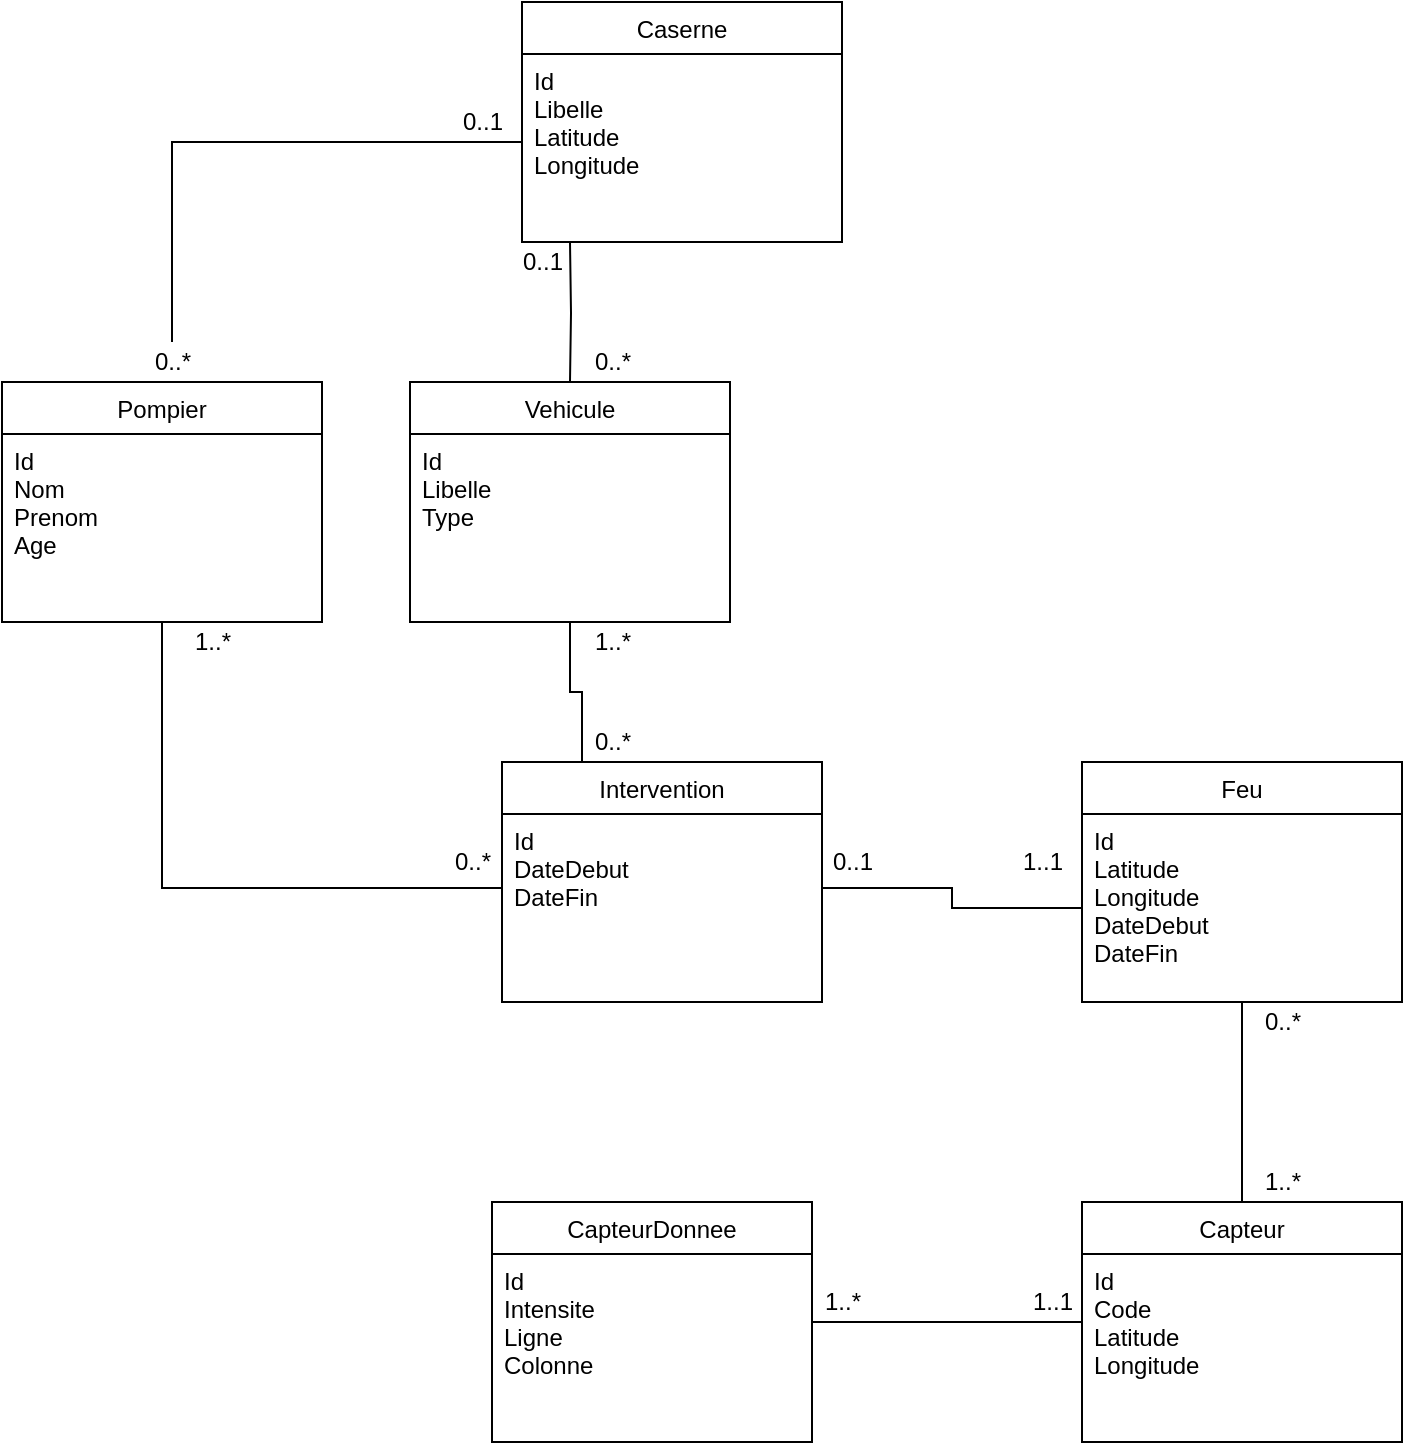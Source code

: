 <mxfile version="15.9.1" type="device"><diagram id="C5RBs43oDa-KdzZeNtuy" name="Page-1"><mxGraphModel dx="1102" dy="600" grid="1" gridSize="10" guides="1" tooltips="1" connect="1" arrows="1" fold="1" page="1" pageScale="1" pageWidth="827" pageHeight="1169" math="0" shadow="0"><root><mxCell id="WIyWlLk6GJQsqaUBKTNV-0"/><mxCell id="WIyWlLk6GJQsqaUBKTNV-1" parent="WIyWlLk6GJQsqaUBKTNV-0"/><mxCell id="ywGfbvfguBnjxnH3QuJ8-5" style="edgeStyle=orthogonalEdgeStyle;rounded=0;orthogonalLoop=1;jettySize=auto;html=1;entryX=0.5;entryY=0;entryDx=0;entryDy=0;endArrow=none;endFill=0;startArrow=none;" edge="1" parent="WIyWlLk6GJQsqaUBKTNV-1" source="ywGfbvfguBnjxnH3QuJ8-8" target="ywGfbvfguBnjxnH3QuJ8-3"><mxGeometry relative="1" as="geometry"/></mxCell><mxCell id="ywGfbvfguBnjxnH3QuJ8-6" style="edgeStyle=orthogonalEdgeStyle;rounded=0;orthogonalLoop=1;jettySize=auto;html=1;entryX=0.5;entryY=0;entryDx=0;entryDy=0;endArrow=none;endFill=0;" edge="1" parent="WIyWlLk6GJQsqaUBKTNV-1" target="ywGfbvfguBnjxnH3QuJ8-1"><mxGeometry relative="1" as="geometry"><mxPoint x="334" y="240" as="sourcePoint"/></mxGeometry></mxCell><mxCell id="zkfFHV4jXpPFQw0GAbJ--6" value="Caserne" style="swimlane;fontStyle=0;align=center;verticalAlign=top;childLayout=stackLayout;horizontal=1;startSize=26;horizontalStack=0;resizeParent=1;resizeLast=0;collapsible=1;marginBottom=0;rounded=0;shadow=0;strokeWidth=1;" parent="WIyWlLk6GJQsqaUBKTNV-1" vertex="1"><mxGeometry x="310" y="120" width="160" height="120" as="geometry"><mxRectangle x="130" y="380" width="160" height="26" as="alternateBounds"/></mxGeometry></mxCell><mxCell id="zkfFHV4jXpPFQw0GAbJ--7" value="Id&#xA;Libelle&#xA;Latitude&#xA;Longitude&#xA;" style="text;align=left;verticalAlign=top;spacingLeft=4;spacingRight=4;overflow=hidden;rotatable=0;points=[[0,0.5],[1,0.5]];portConstraint=eastwest;" parent="zkfFHV4jXpPFQw0GAbJ--6" vertex="1"><mxGeometry y="26" width="160" height="74" as="geometry"/></mxCell><mxCell id="ywGfbvfguBnjxnH3QuJ8-1" value="Vehicule" style="swimlane;fontStyle=0;align=center;verticalAlign=top;childLayout=stackLayout;horizontal=1;startSize=26;horizontalStack=0;resizeParent=1;resizeLast=0;collapsible=1;marginBottom=0;rounded=0;shadow=0;strokeWidth=1;" vertex="1" parent="WIyWlLk6GJQsqaUBKTNV-1"><mxGeometry x="254" y="310" width="160" height="120" as="geometry"><mxRectangle x="130" y="380" width="160" height="26" as="alternateBounds"/></mxGeometry></mxCell><mxCell id="ywGfbvfguBnjxnH3QuJ8-2" value="Id&#xA;Libelle&#xA;Type&#xA;&#xA;" style="text;align=left;verticalAlign=top;spacingLeft=4;spacingRight=4;overflow=hidden;rotatable=0;points=[[0,0.5],[1,0.5]];portConstraint=eastwest;" vertex="1" parent="ywGfbvfguBnjxnH3QuJ8-1"><mxGeometry y="26" width="160" height="74" as="geometry"/></mxCell><mxCell id="ywGfbvfguBnjxnH3QuJ8-3" value="Pompier" style="swimlane;fontStyle=0;align=center;verticalAlign=top;childLayout=stackLayout;horizontal=1;startSize=26;horizontalStack=0;resizeParent=1;resizeLast=0;collapsible=1;marginBottom=0;rounded=0;shadow=0;strokeWidth=1;" vertex="1" parent="WIyWlLk6GJQsqaUBKTNV-1"><mxGeometry x="50" y="310" width="160" height="120" as="geometry"><mxRectangle x="130" y="380" width="160" height="26" as="alternateBounds"/></mxGeometry></mxCell><mxCell id="ywGfbvfguBnjxnH3QuJ8-4" value="Id&#xA;Nom&#xA;Prenom&#xA;Age&#xA;&#xA;" style="text;align=left;verticalAlign=top;spacingLeft=4;spacingRight=4;overflow=hidden;rotatable=0;points=[[0,0.5],[1,0.5]];portConstraint=eastwest;" vertex="1" parent="ywGfbvfguBnjxnH3QuJ8-3"><mxGeometry y="26" width="160" height="74" as="geometry"/></mxCell><mxCell id="ywGfbvfguBnjxnH3QuJ8-9" value="0..*" style="text;html=1;align=center;verticalAlign=middle;resizable=0;points=[];autosize=1;strokeColor=none;fillColor=none;" vertex="1" parent="WIyWlLk6GJQsqaUBKTNV-1"><mxGeometry x="340" y="290" width="30" height="20" as="geometry"/></mxCell><mxCell id="ywGfbvfguBnjxnH3QuJ8-10" value="0..1" style="text;html=1;align=center;verticalAlign=middle;resizable=0;points=[];autosize=1;strokeColor=none;fillColor=none;" vertex="1" parent="WIyWlLk6GJQsqaUBKTNV-1"><mxGeometry x="270" y="170" width="40" height="20" as="geometry"/></mxCell><mxCell id="ywGfbvfguBnjxnH3QuJ8-11" value="0..1" style="text;html=1;align=center;verticalAlign=middle;resizable=0;points=[];autosize=1;strokeColor=none;fillColor=none;" vertex="1" parent="WIyWlLk6GJQsqaUBKTNV-1"><mxGeometry x="300" y="240" width="40" height="20" as="geometry"/></mxCell><mxCell id="ywGfbvfguBnjxnH3QuJ8-14" value="Feu" style="swimlane;fontStyle=0;align=center;verticalAlign=top;childLayout=stackLayout;horizontal=1;startSize=26;horizontalStack=0;resizeParent=1;resizeLast=0;collapsible=1;marginBottom=0;rounded=0;shadow=0;strokeWidth=1;" vertex="1" parent="WIyWlLk6GJQsqaUBKTNV-1"><mxGeometry x="590" y="500" width="160" height="120" as="geometry"><mxRectangle x="130" y="380" width="160" height="26" as="alternateBounds"/></mxGeometry></mxCell><mxCell id="ywGfbvfguBnjxnH3QuJ8-15" value="Id&#xA;Latitude&#xA;Longitude&#xA;DateDebut&#xA;DateFin&#xA;&#xA;&#xA;&#xA;" style="text;align=left;verticalAlign=top;spacingLeft=4;spacingRight=4;overflow=hidden;rotatable=0;points=[[0,0.5],[1,0.5]];portConstraint=eastwest;" vertex="1" parent="ywGfbvfguBnjxnH3QuJ8-14"><mxGeometry y="26" width="160" height="94" as="geometry"/></mxCell><mxCell id="ywGfbvfguBnjxnH3QuJ8-18" style="edgeStyle=orthogonalEdgeStyle;rounded=0;orthogonalLoop=1;jettySize=auto;html=1;exitX=0.25;exitY=0;exitDx=0;exitDy=0;entryX=0.5;entryY=1;entryDx=0;entryDy=0;endArrow=none;endFill=0;" edge="1" parent="WIyWlLk6GJQsqaUBKTNV-1" source="ywGfbvfguBnjxnH3QuJ8-16" target="ywGfbvfguBnjxnH3QuJ8-1"><mxGeometry relative="1" as="geometry"/></mxCell><mxCell id="ywGfbvfguBnjxnH3QuJ8-16" value="Intervention" style="swimlane;fontStyle=0;align=center;verticalAlign=top;childLayout=stackLayout;horizontal=1;startSize=26;horizontalStack=0;resizeParent=1;resizeLast=0;collapsible=1;marginBottom=0;rounded=0;shadow=0;strokeWidth=1;" vertex="1" parent="WIyWlLk6GJQsqaUBKTNV-1"><mxGeometry x="300" y="500" width="160" height="120" as="geometry"><mxRectangle x="300" y="500" width="160" height="26" as="alternateBounds"/></mxGeometry></mxCell><mxCell id="ywGfbvfguBnjxnH3QuJ8-17" value="Id&#xA;DateDebut&#xA;DateFin&#xA;" style="text;align=left;verticalAlign=top;spacingLeft=4;spacingRight=4;overflow=hidden;rotatable=0;points=[[0,0.5],[1,0.5]];portConstraint=eastwest;" vertex="1" parent="ywGfbvfguBnjxnH3QuJ8-16"><mxGeometry y="26" width="160" height="74" as="geometry"/></mxCell><mxCell id="ywGfbvfguBnjxnH3QuJ8-19" style="edgeStyle=orthogonalEdgeStyle;rounded=0;orthogonalLoop=1;jettySize=auto;html=1;exitX=0;exitY=0.5;exitDx=0;exitDy=0;entryX=0.5;entryY=1;entryDx=0;entryDy=0;endArrow=none;endFill=0;" edge="1" parent="WIyWlLk6GJQsqaUBKTNV-1" source="ywGfbvfguBnjxnH3QuJ8-17" target="ywGfbvfguBnjxnH3QuJ8-3"><mxGeometry relative="1" as="geometry"/></mxCell><mxCell id="ywGfbvfguBnjxnH3QuJ8-20" style="edgeStyle=orthogonalEdgeStyle;rounded=0;orthogonalLoop=1;jettySize=auto;html=1;exitX=1;exitY=0.5;exitDx=0;exitDy=0;endArrow=none;endFill=0;" edge="1" parent="WIyWlLk6GJQsqaUBKTNV-1" source="ywGfbvfguBnjxnH3QuJ8-17" target="ywGfbvfguBnjxnH3QuJ8-15"><mxGeometry relative="1" as="geometry"/></mxCell><mxCell id="ywGfbvfguBnjxnH3QuJ8-21" value="1..*" style="text;html=1;align=center;verticalAlign=middle;resizable=0;points=[];autosize=1;strokeColor=none;fillColor=none;" vertex="1" parent="WIyWlLk6GJQsqaUBKTNV-1"><mxGeometry x="140" y="430" width="30" height="20" as="geometry"/></mxCell><mxCell id="ywGfbvfguBnjxnH3QuJ8-22" value="1..*" style="text;html=1;align=center;verticalAlign=middle;resizable=0;points=[];autosize=1;strokeColor=none;fillColor=none;" vertex="1" parent="WIyWlLk6GJQsqaUBKTNV-1"><mxGeometry x="340" y="430" width="30" height="20" as="geometry"/></mxCell><mxCell id="ywGfbvfguBnjxnH3QuJ8-23" value="1..1" style="text;html=1;align=center;verticalAlign=middle;resizable=0;points=[];autosize=1;strokeColor=none;fillColor=none;" vertex="1" parent="WIyWlLk6GJQsqaUBKTNV-1"><mxGeometry x="550" y="540" width="40" height="20" as="geometry"/></mxCell><mxCell id="ywGfbvfguBnjxnH3QuJ8-24" value="0..*" style="text;html=1;align=center;verticalAlign=middle;resizable=0;points=[];autosize=1;strokeColor=none;fillColor=none;" vertex="1" parent="WIyWlLk6GJQsqaUBKTNV-1"><mxGeometry x="270" y="540" width="30" height="20" as="geometry"/></mxCell><mxCell id="ywGfbvfguBnjxnH3QuJ8-25" value="0..*" style="text;html=1;align=center;verticalAlign=middle;resizable=0;points=[];autosize=1;strokeColor=none;fillColor=none;" vertex="1" parent="WIyWlLk6GJQsqaUBKTNV-1"><mxGeometry x="340" y="480" width="30" height="20" as="geometry"/></mxCell><mxCell id="ywGfbvfguBnjxnH3QuJ8-26" value="0..1" style="text;html=1;align=center;verticalAlign=middle;resizable=0;points=[];autosize=1;strokeColor=none;fillColor=none;" vertex="1" parent="WIyWlLk6GJQsqaUBKTNV-1"><mxGeometry x="455" y="540" width="40" height="20" as="geometry"/></mxCell><mxCell id="ywGfbvfguBnjxnH3QuJ8-29" style="edgeStyle=orthogonalEdgeStyle;rounded=0;orthogonalLoop=1;jettySize=auto;html=1;endArrow=none;endFill=0;" edge="1" parent="WIyWlLk6GJQsqaUBKTNV-1" source="ywGfbvfguBnjxnH3QuJ8-27" target="ywGfbvfguBnjxnH3QuJ8-30"><mxGeometry relative="1" as="geometry"/></mxCell><mxCell id="ywGfbvfguBnjxnH3QuJ8-27" value="CapteurDonnee" style="swimlane;fontStyle=0;align=center;verticalAlign=top;childLayout=stackLayout;horizontal=1;startSize=26;horizontalStack=0;resizeParent=1;resizeLast=0;collapsible=1;marginBottom=0;rounded=0;shadow=0;strokeWidth=1;" vertex="1" parent="WIyWlLk6GJQsqaUBKTNV-1"><mxGeometry x="295" y="720" width="160" height="120" as="geometry"><mxRectangle x="130" y="380" width="160" height="26" as="alternateBounds"/></mxGeometry></mxCell><mxCell id="ywGfbvfguBnjxnH3QuJ8-28" value="Id&#xA;Intensite&#xA;Ligne&#xA;Colonne&#xA;&#xA;&#xA;&#xA;&#xA;" style="text;align=left;verticalAlign=top;spacingLeft=4;spacingRight=4;overflow=hidden;rotatable=0;points=[[0,0.5],[1,0.5]];portConstraint=eastwest;" vertex="1" parent="ywGfbvfguBnjxnH3QuJ8-27"><mxGeometry y="26" width="160" height="94" as="geometry"/></mxCell><mxCell id="ywGfbvfguBnjxnH3QuJ8-32" style="edgeStyle=orthogonalEdgeStyle;rounded=0;orthogonalLoop=1;jettySize=auto;html=1;exitX=0.5;exitY=0;exitDx=0;exitDy=0;endArrow=none;endFill=0;" edge="1" parent="WIyWlLk6GJQsqaUBKTNV-1" source="ywGfbvfguBnjxnH3QuJ8-30" target="ywGfbvfguBnjxnH3QuJ8-14"><mxGeometry relative="1" as="geometry"/></mxCell><mxCell id="ywGfbvfguBnjxnH3QuJ8-30" value="Capteur" style="swimlane;fontStyle=0;align=center;verticalAlign=top;childLayout=stackLayout;horizontal=1;startSize=26;horizontalStack=0;resizeParent=1;resizeLast=0;collapsible=1;marginBottom=0;rounded=0;shadow=0;strokeWidth=1;" vertex="1" parent="WIyWlLk6GJQsqaUBKTNV-1"><mxGeometry x="590" y="720" width="160" height="120" as="geometry"><mxRectangle x="130" y="380" width="160" height="26" as="alternateBounds"/></mxGeometry></mxCell><mxCell id="ywGfbvfguBnjxnH3QuJ8-31" value="Id&#xA;Code&#xA;Latitude&#xA;Longitude&#xA;&#xA;&#xA;&#xA;&#xA;" style="text;align=left;verticalAlign=top;spacingLeft=4;spacingRight=4;overflow=hidden;rotatable=0;points=[[0,0.5],[1,0.5]];portConstraint=eastwest;" vertex="1" parent="ywGfbvfguBnjxnH3QuJ8-30"><mxGeometry y="26" width="160" height="94" as="geometry"/></mxCell><mxCell id="ywGfbvfguBnjxnH3QuJ8-33" value="0..*" style="text;html=1;align=center;verticalAlign=middle;resizable=0;points=[];autosize=1;strokeColor=none;fillColor=none;" vertex="1" parent="WIyWlLk6GJQsqaUBKTNV-1"><mxGeometry x="675" y="620" width="30" height="20" as="geometry"/></mxCell><mxCell id="ywGfbvfguBnjxnH3QuJ8-34" value="1..*" style="text;html=1;align=center;verticalAlign=middle;resizable=0;points=[];autosize=1;strokeColor=none;fillColor=none;" vertex="1" parent="WIyWlLk6GJQsqaUBKTNV-1"><mxGeometry x="675" y="700" width="30" height="20" as="geometry"/></mxCell><mxCell id="ywGfbvfguBnjxnH3QuJ8-36" value="1..*" style="text;html=1;align=center;verticalAlign=middle;resizable=0;points=[];autosize=1;strokeColor=none;fillColor=none;" vertex="1" parent="WIyWlLk6GJQsqaUBKTNV-1"><mxGeometry x="455" y="760" width="30" height="20" as="geometry"/></mxCell><mxCell id="ywGfbvfguBnjxnH3QuJ8-37" value="1..1" style="text;html=1;align=center;verticalAlign=middle;resizable=0;points=[];autosize=1;strokeColor=none;fillColor=none;" vertex="1" parent="WIyWlLk6GJQsqaUBKTNV-1"><mxGeometry x="555" y="760" width="40" height="20" as="geometry"/></mxCell><mxCell id="ywGfbvfguBnjxnH3QuJ8-8" value="0..*" style="text;html=1;align=center;verticalAlign=middle;resizable=0;points=[];autosize=1;strokeColor=none;fillColor=none;" vertex="1" parent="WIyWlLk6GJQsqaUBKTNV-1"><mxGeometry x="120" y="290" width="30" height="20" as="geometry"/></mxCell><mxCell id="ywGfbvfguBnjxnH3QuJ8-38" value="" style="edgeStyle=orthogonalEdgeStyle;rounded=0;orthogonalLoop=1;jettySize=auto;html=1;entryX=0.5;entryY=0;entryDx=0;entryDy=0;endArrow=none;endFill=0;" edge="1" parent="WIyWlLk6GJQsqaUBKTNV-1" source="zkfFHV4jXpPFQw0GAbJ--6" target="ywGfbvfguBnjxnH3QuJ8-8"><mxGeometry relative="1" as="geometry"><mxPoint x="310" y="180" as="sourcePoint"/><mxPoint x="130" y="310" as="targetPoint"/><Array as="points"><mxPoint x="135" y="190"/></Array></mxGeometry></mxCell></root></mxGraphModel></diagram></mxfile>